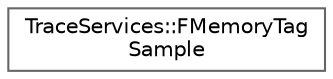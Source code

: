 digraph "Graphical Class Hierarchy"
{
 // INTERACTIVE_SVG=YES
 // LATEX_PDF_SIZE
  bgcolor="transparent";
  edge [fontname=Helvetica,fontsize=10,labelfontname=Helvetica,labelfontsize=10];
  node [fontname=Helvetica,fontsize=10,shape=box,height=0.2,width=0.4];
  rankdir="LR";
  Node0 [id="Node000000",label="TraceServices::FMemoryTag\lSample",height=0.2,width=0.4,color="grey40", fillcolor="white", style="filled",URL="$d2/d49/structTraceServices_1_1FMemoryTagSample.html",tooltip=" "];
}
